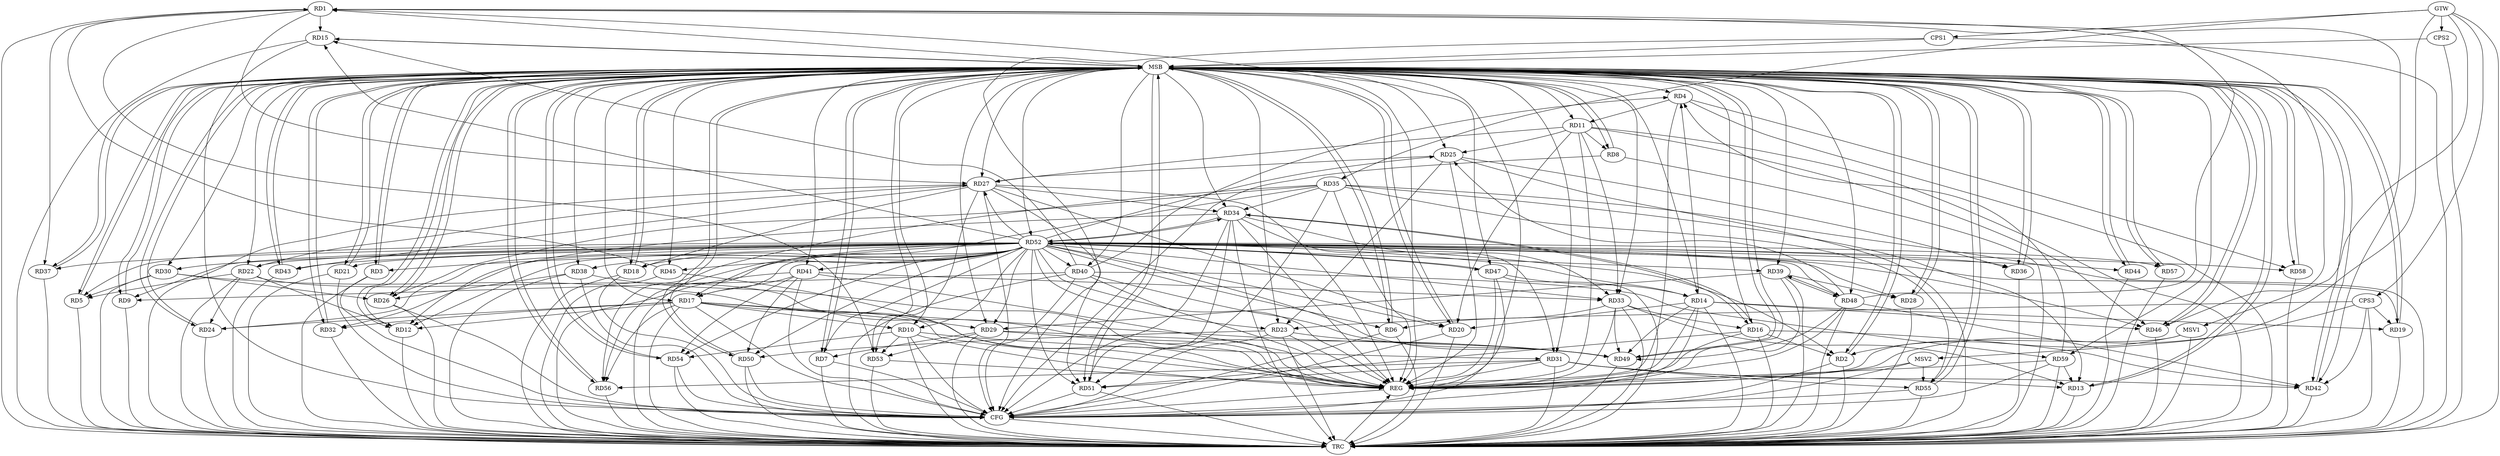 strict digraph G {
  RD1 [ label="RD1" ];
  RD2 [ label="RD2" ];
  RD3 [ label="RD3" ];
  RD4 [ label="RD4" ];
  RD5 [ label="RD5" ];
  RD6 [ label="RD6" ];
  RD7 [ label="RD7" ];
  RD8 [ label="RD8" ];
  RD9 [ label="RD9" ];
  RD10 [ label="RD10" ];
  RD11 [ label="RD11" ];
  RD12 [ label="RD12" ];
  RD13 [ label="RD13" ];
  RD14 [ label="RD14" ];
  RD15 [ label="RD15" ];
  RD16 [ label="RD16" ];
  RD17 [ label="RD17" ];
  RD18 [ label="RD18" ];
  RD19 [ label="RD19" ];
  RD20 [ label="RD20" ];
  RD21 [ label="RD21" ];
  RD22 [ label="RD22" ];
  RD23 [ label="RD23" ];
  RD24 [ label="RD24" ];
  RD25 [ label="RD25" ];
  RD26 [ label="RD26" ];
  RD27 [ label="RD27" ];
  RD28 [ label="RD28" ];
  RD29 [ label="RD29" ];
  RD30 [ label="RD30" ];
  RD31 [ label="RD31" ];
  RD32 [ label="RD32" ];
  RD33 [ label="RD33" ];
  RD34 [ label="RD34" ];
  RD35 [ label="RD35" ];
  RD36 [ label="RD36" ];
  RD37 [ label="RD37" ];
  RD38 [ label="RD38" ];
  RD39 [ label="RD39" ];
  RD40 [ label="RD40" ];
  RD41 [ label="RD41" ];
  RD42 [ label="RD42" ];
  RD43 [ label="RD43" ];
  RD44 [ label="RD44" ];
  RD45 [ label="RD45" ];
  RD46 [ label="RD46" ];
  RD47 [ label="RD47" ];
  RD48 [ label="RD48" ];
  RD49 [ label="RD49" ];
  RD50 [ label="RD50" ];
  RD51 [ label="RD51" ];
  RD52 [ label="RD52" ];
  RD53 [ label="RD53" ];
  RD54 [ label="RD54" ];
  RD55 [ label="RD55" ];
  RD56 [ label="RD56" ];
  RD57 [ label="RD57" ];
  RD58 [ label="RD58" ];
  RD59 [ label="RD59" ];
  CPS1 [ label="CPS1" ];
  CPS2 [ label="CPS2" ];
  CPS3 [ label="CPS3" ];
  GTW [ label="GTW" ];
  REG [ label="REG" ];
  MSB [ label="MSB" ];
  CFG [ label="CFG" ];
  TRC [ label="TRC" ];
  MSV1 [ label="MSV1" ];
  MSV2 [ label="MSV2" ];
  RD1 -> RD15;
  RD1 -> RD27;
  RD1 -> RD37;
  RD1 -> RD42;
  RD45 -> RD1;
  RD1 -> RD46;
  RD48 -> RD1;
  RD1 -> RD53;
  RD16 -> RD2;
  RD4 -> RD11;
  RD14 -> RD4;
  RD40 -> RD4;
  RD4 -> RD58;
  RD59 -> RD4;
  RD22 -> RD5;
  RD30 -> RD5;
  RD33 -> RD6;
  RD52 -> RD6;
  RD29 -> RD7;
  RD11 -> RD8;
  RD40 -> RD9;
  RD17 -> RD10;
  RD10 -> RD31;
  RD10 -> RD53;
  RD10 -> RD54;
  RD11 -> RD20;
  RD11 -> RD25;
  RD11 -> RD27;
  RD11 -> RD33;
  RD11 -> RD46;
  RD17 -> RD12;
  RD22 -> RD12;
  RD34 -> RD12;
  RD31 -> RD13;
  RD33 -> RD13;
  RD35 -> RD13;
  RD59 -> RD13;
  RD14 -> RD19;
  RD14 -> RD20;
  RD14 -> RD46;
  RD47 -> RD14;
  RD14 -> RD49;
  RD52 -> RD14;
  RD40 -> RD15;
  RD33 -> RD16;
  RD16 -> RD34;
  RD34 -> RD16;
  RD16 -> RD42;
  RD16 -> RD51;
  RD17 -> RD24;
  RD17 -> RD29;
  RD17 -> RD32;
  RD35 -> RD17;
  RD41 -> RD17;
  RD17 -> RD49;
  RD52 -> RD17;
  RD17 -> RD56;
  RD27 -> RD18;
  RD52 -> RD18;
  RD52 -> RD19;
  RD27 -> RD20;
  RD22 -> RD24;
  RD22 -> RD27;
  RD25 -> RD23;
  RD23 -> RD49;
  RD23 -> RD50;
  RD25 -> RD27;
  RD25 -> RD36;
  RD48 -> RD25;
  RD30 -> RD26;
  RD35 -> RD26;
  RD38 -> RD26;
  RD27 -> RD34;
  RD27 -> RD43;
  RD27 -> RD51;
  RD27 -> RD53;
  RD39 -> RD28;
  RD39 -> RD29;
  RD29 -> RD49;
  RD29 -> RD53;
  RD34 -> RD31;
  RD31 -> RD42;
  RD31 -> RD51;
  RD31 -> RD55;
  RD31 -> RD56;
  RD34 -> RD33;
  RD41 -> RD33;
  RD33 -> RD49;
  RD52 -> RD33;
  RD35 -> RD34;
  RD34 -> RD51;
  RD34 -> RD52;
  RD35 -> RD51;
  RD35 -> RD55;
  RD35 -> RD56;
  RD52 -> RD36;
  RD39 -> RD48;
  RD48 -> RD39;
  RD52 -> RD39;
  RD40 -> RD49;
  RD52 -> RD40;
  RD40 -> RD59;
  RD41 -> RD50;
  RD41 -> RD54;
  RD48 -> RD42;
  RD52 -> RD46;
  RD47 -> RD52;
  RD48 -> RD49;
  CPS3 -> RD19;
  CPS3 -> RD23;
  CPS3 -> RD42;
  GTW -> RD35;
  GTW -> CPS1;
  GTW -> CPS2;
  GTW -> CPS3;
  RD1 -> REG;
  RD4 -> REG;
  RD10 -> REG;
  RD11 -> REG;
  RD14 -> REG;
  RD16 -> REG;
  RD17 -> REG;
  RD22 -> REG;
  RD23 -> REG;
  RD25 -> REG;
  RD27 -> REG;
  RD29 -> REG;
  RD30 -> REG;
  RD31 -> REG;
  RD33 -> REG;
  RD34 -> REG;
  RD35 -> REG;
  RD38 -> REG;
  RD39 -> REG;
  RD40 -> REG;
  RD41 -> REG;
  RD45 -> REG;
  RD47 -> REG;
  RD48 -> REG;
  RD52 -> REG;
  RD53 -> REG;
  RD59 -> REG;
  CPS3 -> REG;
  RD2 -> MSB;
  MSB -> RD31;
  MSB -> REG;
  RD3 -> MSB;
  MSB -> RD10;
  MSB -> RD50;
  RD5 -> MSB;
  MSB -> RD12;
  MSB -> RD13;
  MSB -> RD33;
  MSB -> RD36;
  MSB -> RD54;
  MSB -> RD55;
  RD6 -> MSB;
  MSB -> RD39;
  MSB -> RD51;
  MSB -> RD53;
  MSB -> RD56;
  MSB -> RD59;
  RD7 -> MSB;
  MSB -> RD2;
  MSB -> RD3;
  MSB -> RD6;
  MSB -> RD11;
  RD8 -> MSB;
  MSB -> RD1;
  MSB -> RD4;
  MSB -> RD7;
  MSB -> RD14;
  MSB -> RD40;
  MSB -> RD42;
  MSB -> RD45;
  RD9 -> MSB;
  MSB -> RD57;
  MSB -> RD58;
  RD12 -> MSB;
  MSB -> RD22;
  RD13 -> MSB;
  MSB -> RD27;
  MSB -> RD34;
  RD15 -> MSB;
  MSB -> RD21;
  MSB -> RD37;
  RD18 -> MSB;
  MSB -> RD16;
  MSB -> RD17;
  MSB -> RD30;
  RD19 -> MSB;
  MSB -> RD26;
  RD20 -> MSB;
  MSB -> RD38;
  MSB -> RD41;
  RD21 -> MSB;
  RD24 -> MSB;
  MSB -> RD20;
  MSB -> RD52;
  RD26 -> MSB;
  MSB -> RD48;
  RD28 -> MSB;
  MSB -> RD44;
  RD32 -> MSB;
  MSB -> RD23;
  MSB -> RD28;
  MSB -> RD29;
  MSB -> RD49;
  RD36 -> MSB;
  MSB -> RD43;
  RD37 -> MSB;
  MSB -> RD8;
  MSB -> RD9;
  MSB -> RD19;
  MSB -> RD46;
  RD42 -> MSB;
  RD43 -> MSB;
  RD44 -> MSB;
  MSB -> RD15;
  RD46 -> MSB;
  MSB -> RD25;
  RD49 -> MSB;
  RD50 -> MSB;
  MSB -> RD5;
  RD51 -> MSB;
  MSB -> RD24;
  RD54 -> MSB;
  RD55 -> MSB;
  RD56 -> MSB;
  MSB -> RD47;
  RD57 -> MSB;
  MSB -> RD18;
  RD58 -> MSB;
  CPS1 -> MSB;
  MSB -> RD32;
  CPS2 -> MSB;
  RD3 -> CFG;
  RD7 -> CFG;
  RD41 -> CFG;
  RD10 -> CFG;
  CPS1 -> CFG;
  RD54 -> CFG;
  RD6 -> CFG;
  RD17 -> CFG;
  RD50 -> CFG;
  RD21 -> CFG;
  RD40 -> CFG;
  RD18 -> CFG;
  RD51 -> CFG;
  RD59 -> CFG;
  RD34 -> CFG;
  RD27 -> CFG;
  RD2 -> CFG;
  RD38 -> CFG;
  RD26 -> CFG;
  RD14 -> CFG;
  RD23 -> CFG;
  RD55 -> CFG;
  RD20 -> CFG;
  RD47 -> CFG;
  RD15 -> CFG;
  RD8 -> CFG;
  REG -> CFG;
  RD1 -> TRC;
  RD2 -> TRC;
  RD3 -> TRC;
  RD4 -> TRC;
  RD5 -> TRC;
  RD6 -> TRC;
  RD7 -> TRC;
  RD8 -> TRC;
  RD9 -> TRC;
  RD10 -> TRC;
  RD11 -> TRC;
  RD12 -> TRC;
  RD13 -> TRC;
  RD14 -> TRC;
  RD15 -> TRC;
  RD16 -> TRC;
  RD17 -> TRC;
  RD18 -> TRC;
  RD19 -> TRC;
  RD20 -> TRC;
  RD21 -> TRC;
  RD22 -> TRC;
  RD23 -> TRC;
  RD24 -> TRC;
  RD25 -> TRC;
  RD26 -> TRC;
  RD27 -> TRC;
  RD28 -> TRC;
  RD29 -> TRC;
  RD30 -> TRC;
  RD31 -> TRC;
  RD32 -> TRC;
  RD33 -> TRC;
  RD34 -> TRC;
  RD35 -> TRC;
  RD36 -> TRC;
  RD37 -> TRC;
  RD38 -> TRC;
  RD39 -> TRC;
  RD40 -> TRC;
  RD41 -> TRC;
  RD42 -> TRC;
  RD43 -> TRC;
  RD44 -> TRC;
  RD45 -> TRC;
  RD46 -> TRC;
  RD47 -> TRC;
  RD48 -> TRC;
  RD49 -> TRC;
  RD50 -> TRC;
  RD51 -> TRC;
  RD52 -> TRC;
  RD53 -> TRC;
  RD54 -> TRC;
  RD55 -> TRC;
  RD56 -> TRC;
  RD57 -> TRC;
  RD58 -> TRC;
  RD59 -> TRC;
  CPS1 -> TRC;
  CPS2 -> TRC;
  CPS3 -> TRC;
  GTW -> TRC;
  CFG -> TRC;
  TRC -> REG;
  RD52 -> RD15;
  RD52 -> RD24;
  RD52 -> RD2;
  RD52 -> RD37;
  RD52 -> RD29;
  RD52 -> RD25;
  RD52 -> RD7;
  RD52 -> RD54;
  RD52 -> RD23;
  RD52 -> RD28;
  RD52 -> RD43;
  RD52 -> RD27;
  RD52 -> RD41;
  RD52 -> RD30;
  RD52 -> RD32;
  RD52 -> RD10;
  RD52 -> RD44;
  RD52 -> RD5;
  RD52 -> RD51;
  RD52 -> RD49;
  RD52 -> RD22;
  RD52 -> RD20;
  RD52 -> RD9;
  RD52 -> RD3;
  RD52 -> RD58;
  RD52 -> RD48;
  RD52 -> RD21;
  RD52 -> RD45;
  RD52 -> RD12;
  RD52 -> RD34;
  RD52 -> RD38;
  RD52 -> RD56;
  RD52 -> RD50;
  RD52 -> RD57;
  RD52 -> RD47;
  MSV1 -> RD2;
  GTW -> MSV1;
  MSV1 -> REG;
  MSV1 -> TRC;
  MSV2 -> RD55;
  GTW -> MSV2;
  MSV2 -> REG;
  MSV2 -> CFG;
}
